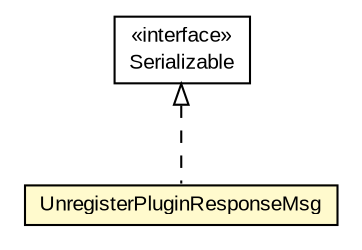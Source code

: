 #!/usr/local/bin/dot
#
# Class diagram 
# Generated by UMLGraph version R5_6-24-gf6e263 (http://www.umlgraph.org/)
#

digraph G {
	edge [fontname="arial",fontsize=10,labelfontname="arial",labelfontsize=10];
	node [fontname="arial",fontsize=10,shape=plaintext];
	nodesep=0.25;
	ranksep=0.5;
	// org.miloss.fgsms.services.interfaces.policyconfiguration.UnregisterPluginResponseMsg
	c1264271 [label=<<table title="org.miloss.fgsms.services.interfaces.policyconfiguration.UnregisterPluginResponseMsg" border="0" cellborder="1" cellspacing="0" cellpadding="2" port="p" bgcolor="lemonChiffon" href="./UnregisterPluginResponseMsg.html">
		<tr><td><table border="0" cellspacing="0" cellpadding="1">
<tr><td align="center" balign="center"> UnregisterPluginResponseMsg </td></tr>
		</table></td></tr>
		</table>>, URL="./UnregisterPluginResponseMsg.html", fontname="arial", fontcolor="black", fontsize=10.0];
	//org.miloss.fgsms.services.interfaces.policyconfiguration.UnregisterPluginResponseMsg implements java.io.Serializable
	c1265015:p -> c1264271:p [dir=back,arrowtail=empty,style=dashed];
	// java.io.Serializable
	c1265015 [label=<<table title="java.io.Serializable" border="0" cellborder="1" cellspacing="0" cellpadding="2" port="p" href="http://java.sun.com/j2se/1.4.2/docs/api/java/io/Serializable.html">
		<tr><td><table border="0" cellspacing="0" cellpadding="1">
<tr><td align="center" balign="center"> &#171;interface&#187; </td></tr>
<tr><td align="center" balign="center"> Serializable </td></tr>
		</table></td></tr>
		</table>>, URL="http://java.sun.com/j2se/1.4.2/docs/api/java/io/Serializable.html", fontname="arial", fontcolor="black", fontsize=10.0];
}

